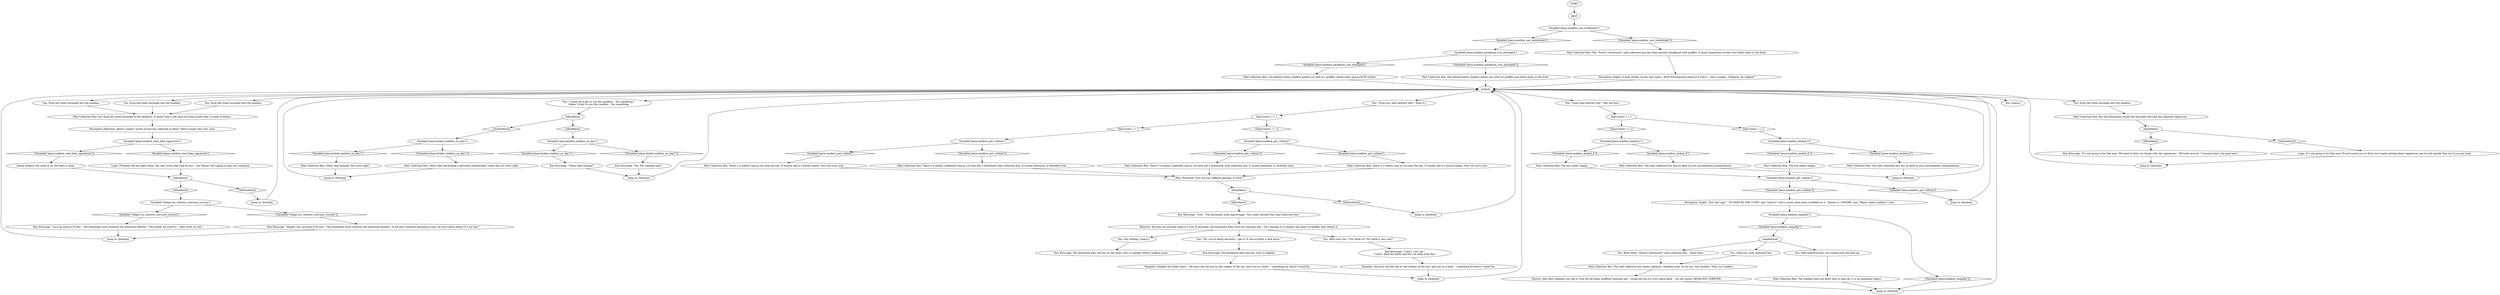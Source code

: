 # PLAZA / mailbox
# A mailbox on the plaza.
# ==================================================
digraph G {
	  0 [label="START"];
	  1 [label="input"];
	  2 [label="Kim Kitsuragi: \"I don't. Let's go.\"\n\"I don't. Mail the letter and let's be done with this.\""];
	  3 [label="Jump to: [boxhub]"];
	  4 [label="Pain Threshold: Your toe has suffered damage. It hurts!"];
	  5 [label="You: I feel you, mail collection box."];
	  6 [label="You: \"Oh, you're being sarcastic. I get it. It was actually a dick move.\""];
	  7 [label="Empathy: Dodged the bullet there... He must see the box as the weaker of the two, and you as a bully -- something he doesn't stand for."];
	  8 [label="Empathy: He must see the box as the weaker of the two, and you as a bully -- something he doesn't stand for."];
	  9 [label="Mail Collection Box: Other than kicking? You were right!"];
	  10 [label="Jump to: [boxhub]"];
	  11 [label="Kim Kitsuragi: \"It's not going to be that easy. We need to dirty our hands with the signatures.\" He looks around. \"I assume that's the goal here.\""];
	  12 [label="Mail Collection Box: You drop the white envelope in the darkness. It lands with a soft thud on what sounds like a couple of letters."];
	  13 [label="Variable[\"plaza.mailbox_kicked_it\"]"];
	  14 [label="Variable[\"plaza.mailbox_kicked_it\"]", shape=diamond];
	  15 [label="!(Variable[\"plaza.mailbox_kicked_it\"])", shape=diamond];
	  16 [label="Kim Kitsuragi: \"Alright, let's go back to Evrart.\" The lieutenant turns towards the industrial harbour. \"If we don't mention anything to him, he won't know before it's too late.\""];
	  17 [label="You: Drop the white envelope into the mailbox."];
	  19 [label="Kim Kitsuragi: The lieutenant pats the box on the head, ever so slightly, before walking away."];
	  20 [label="Jump to: [boxhub]"];
	  21 [label="You: Drop the white envelope into the mailbox."];
	  22 [label="You: [Leave.]"];
	  23 [label="Variable[\"plaza.kicked_mailbox_on_day1\"]"];
	  24 [label="Variable[\"plaza.kicked_mailbox_on_day1\"]", shape=diamond];
	  25 [label="!(Variable[\"plaza.kicked_mailbox_on_day1\"])", shape=diamond];
	  26 [label="Perception (Hearing): About a week's worth of mail has collected in there. They'll empty this very soon."];
	  27 [label="Variable[\"village.ww_rhetoric_convince_success\"]"];
	  28 [label="Variable[\"village.ww_rhetoric_convince_success\"]", shape=diamond];
	  29 [label="!(Variable[\"village.ww_rhetoric_convince_success\"])", shape=diamond];
	  30 [label="You: Drop the white envelope into the mailbox."];
	  31 [label="Variable[\"plaza.mailbox_kicked_it\"]"];
	  32 [label="Variable[\"plaza.mailbox_kicked_it\"]", shape=diamond];
	  33 [label="!(Variable[\"plaza.mailbox_kicked_it\"])", shape=diamond];
	  34 [label="Jump to: [boxhub]"];
	  35 [label="Inland Empire: For good or ill, the deed is done."];
	  36 [label="You: \"Good mail delivery box.\" (Pat the box.)"];
	  37 [label="You: Mail collection box, you should man the fuck up."];
	  38 [label="Mail Collection Box: The mail collection box has no faith in your psychopathic manipulations."];
	  39 [label="IsKimHere()"];
	  40 [label="IsKimHere()", shape=diamond];
	  41 [label="!(IsKimHere())", shape=diamond];
	  42 [label="Mail Collection Box: The dented yellow mailbox greets you with it's graffito and bullet holes in the front."];
	  43 [label="Mail Collection Box: Other than developing a personal relationship? Looks like you were right."];
	  44 [label="You: \"Fuck you, mail delivery box!\" (Kick it.)"];
	  45 [label="Variable[\"plaza.mailbox_empathy\"]"];
	  46 [label="Variable[\"plaza.mailbox_empathy\"]", shape=diamond];
	  47 [label="!(Variable[\"plaza.mailbox_empathy\"])", shape=diamond];
	  48 [label="You: Been there, *Poste L'Aventurier* mail collection box... been there."];
	  49 [label="Kim Kitsuragi: The lieutenant pats the box, ever so slightly."];
	  50 [label="Variable[\"plaza.mailbox_peception_rcm_emergent\"]"];
	  51 [label="Variable[\"plaza.mailbox_peception_rcm_emergent\"]", shape=diamond];
	  52 [label="!(Variable[\"plaza.mailbox_peception_rcm_emergent\"])", shape=diamond];
	  53 [label="IsKimHere()"];
	  54 [label="IsKimHere()", shape=diamond];
	  55 [label="!(IsKimHere())", shape=diamond];
	  56 [label="Mail Collection Box: The mail collection box has no faith in your psychopathic manipulations."];
	  57 [label="DayCount() == 1"];
	  58 [label="DayCount() == 1", shape=diamond];
	  59 [label="!(DayCount() == 1)", shape=diamond];
	  60 [label="IsKimHere()"];
	  61 [label="IsKimHere()", shape=diamond];
	  62 [label="!(IsKimHere())", shape=diamond];
	  63 [label="Variable[\"plaza.kicked_mailbox_on_day1\"]"];
	  64 [label="Variable[\"plaza.kicked_mailbox_on_day1\"]", shape=diamond];
	  65 [label="!(Variable[\"plaza.kicked_mailbox_on_day1\"])", shape=diamond];
	  66 [label="Perception (Sight): A faint sticker on the side reads: \"RCM Emergencies Desk no 8-100-2\", with a slogan: \"Mankind, be vigilant!\""];
	  67 [label="Jump to: [boxhub]"];
	  68 [label="Jump to: [boxhub]"];
	  69 [label="Perception (Sight): \"Eat shit, pig!\", \"FUCKED BY THE CUNN\" and \"Saint-G\" with a crown have been scribbled on it. \"Jennie is a WHORE\" and \"*Baise cette* mailbox!\" also."];
	  70 [label="Variable[\"plaza.mailbox_got_volition\"]"];
	  71 [label="Variable[\"plaza.mailbox_got_volition\"]", shape=diamond];
	  72 [label="!(Variable[\"plaza.mailbox_got_volition\"])", shape=diamond];
	  73 [label="You: Drop the white envelope into the mailbox."];
	  74 [label="Mail Collection Box: This \"Poste L'Aventurier\" mail collection box has been heavily vandalized with graffito. A closer inspection reveals two bullet holes in the front."];
	  75 [label="Rhetoric: He does not actually think it's cool. If anything, the lieutenant feels sorry for the poor box -- he's leaning in to inspect the layers of graffito that deface it."];
	  76 [label="You: (Rub your toe.) \"You think so? You think it was cool?\""];
	  77 [label="Logic: It's not going to be that easy. Evrart wants you to dirty your hands getting these signatures and he will quickly find out if you just mail."];
	  78 [label="boxhub"];
	  79 [label="empathyhub"];
	  80 [label="Variable[\"plaza.mailbox_got_volition\"]"];
	  81 [label="Variable[\"plaza.mailbox_got_volition\"]", shape=diamond];
	  82 [label="!(Variable[\"plaza.mailbox_got_volition\"])", shape=diamond];
	  83 [label="Jump to: [boxhub]"];
	  84 [label="Jump to: [boxhub]"];
	  85 [label="Mail Collection Box: The box seems happy."];
	  86 [label="Jump to: [boxhub]"];
	  87 [label="Kim Kitsuragi: \"Cool.\" The lieutenant nods approvingly. \"You really showed that mail collection box.\""];
	  88 [label="Mail Collection Box: The dented yellow mailbox greets you with it's graffito, bullet holes and an RCM sticker."];
	  89 [label="Kim Kitsuragi: \"Other than kicking?\""];
	  90 [label="IsKimHere()"];
	  91 [label="IsKimHere()", shape=diamond];
	  92 [label="!(IsKimHere())", shape=diamond];
	  93 [label="Mail Collection Box: But the documents inside the envelope still lack the required signatures..."];
	  94 [label="You: \"I knew we'd get to use this mailbox -- for something.\"\nI knew I'd get to use this mailbox -- for something."];
	  95 [label="Mail Collection Box: There is a hollow, saddened ring as you kick the L'Aventurier mail collection box. It sounds betrayed, in disbelief even."];
	  96 [label="Mail Collection Box: There is a hollow ring as you kick the box. It sounds like it's mostly empty. Your toe hurts now."];
	  97 [label="Jump to: [boxhub]"];
	  98 [label="Kim Kitsuragi: \"Yes. For sending mail.\""];
	  99 [label="Mail Collection Box: There is a hollow ring as you kick the box. It sounds like it's mostly empty. Your toe hurts now."];
	  100 [label="Mail Collection Box: The mail collection box seems cathartic, thankful even. So do you. You shudder. Then you swallow."];
	  101 [label="Mail Collection Box: The mailbox does not know how to man up, it is an inanimate object."];
	  102 [label="Variable[\"plaza.mailbox_got_volition\"]"];
	  103 [label="Variable[\"plaza.mailbox_got_volition\"]", shape=diamond];
	  104 [label="!(Variable[\"plaza.mailbox_got_volition\"])", shape=diamond];
	  105 [label="Mail Collection Box: There is a hollow, saddened ring as you kick the L'Aventurier mail collection box. It sounds betrayed, in disbelief even."];
	  106 [label="Kim Kitsuragi: \"Let's go back to Evrart.\" The lieutenant turns towards the industrial harbour. \"This better be worth it -- after what we did.\""];
	  107 [label="Logic: Probably did the right thing. You can't trust that slug Evrart -- you *know* he's going to play you somehow."];
	  108 [label="You: Say nothing. [Leave.]"];
	  109 [label="Variable[\"plaza.mailbox_saw_bulletholes\"]"];
	  110 [label="Variable[\"plaza.mailbox_saw_bulletholes\"]", shape=diamond];
	  111 [label="!(Variable[\"plaza.mailbox_saw_bulletholes\"])", shape=diamond];
	  112 [label="DayCount() == 1"];
	  113 [label="DayCount() == 1", shape=diamond];
	  114 [label="!(DayCount() == 1)", shape=diamond];
	  115 [label="Variable[\"plaza.mailbox_sent_fake_signatures\"]"];
	  116 [label="Variable[\"plaza.mailbox_sent_fake_signatures\"]", shape=diamond];
	  117 [label="!(Variable[\"plaza.mailbox_sent_fake_signatures\"])", shape=diamond];
	  118 [label="Shivers: And then suddenly you see it: over all the other graffitos someone has -- using the tip of a very sharp knife -- cut the words: REVACHOL FOREVER."];
	  119 [label="Mail Collection Box: The box seems happy."];
	  0 -> 1
	  1 -> 109
	  2 -> 8
	  3 -> 78
	  4 -> 39
	  5 -> 100
	  6 -> 49
	  7 -> 20
	  8 -> 20
	  9 -> 10
	  10 -> 78
	  11 -> 84
	  12 -> 26
	  13 -> 14
	  13 -> 15
	  14 -> 38
	  15 -> 85
	  16 -> 3
	  17 -> 12
	  20 -> 78
	  21 -> 12
	  23 -> 24
	  23 -> 25
	  24 -> 9
	  25 -> 43
	  26 -> 115
	  27 -> 28
	  27 -> 29
	  28 -> 106
	  29 -> 16
	  30 -> 12
	  31 -> 32
	  31 -> 33
	  32 -> 56
	  33 -> 119
	  34 -> 78
	  35 -> 60
	  36 -> 57
	  37 -> 101
	  38 -> 68
	  39 -> 40
	  39 -> 41
	  40 -> 87
	  41 -> 67
	  42 -> 78
	  43 -> 10
	  44 -> 112
	  45 -> 46
	  45 -> 47
	  46 -> 79
	  47 -> 86
	  48 -> 100
	  49 -> 7
	  50 -> 51
	  50 -> 52
	  51 -> 88
	  52 -> 42
	  53 -> 54
	  53 -> 55
	  54 -> 63
	  55 -> 23
	  56 -> 68
	  57 -> 58
	  57 -> 59
	  58 -> 13
	  59 -> 31
	  60 -> 61
	  60 -> 62
	  61 -> 27
	  62 -> 97
	  63 -> 64
	  63 -> 65
	  64 -> 89
	  65 -> 98
	  66 -> 78
	  67 -> 78
	  68 -> 78
	  69 -> 45
	  70 -> 72
	  70 -> 71
	  71 -> 96
	  72 -> 95
	  73 -> 93
	  74 -> 66
	  75 -> 108
	  75 -> 76
	  75 -> 6
	  76 -> 2
	  77 -> 84
	  78 -> 36
	  78 -> 73
	  78 -> 44
	  78 -> 17
	  78 -> 21
	  78 -> 22
	  78 -> 30
	  78 -> 94
	  79 -> 48
	  79 -> 37
	  79 -> 5
	  80 -> 81
	  80 -> 82
	  81 -> 83
	  82 -> 69
	  83 -> 78
	  84 -> 78
	  85 -> 80
	  86 -> 78
	  87 -> 75
	  88 -> 78
	  89 -> 34
	  90 -> 91
	  90 -> 92
	  91 -> 11
	  92 -> 77
	  93 -> 90
	  94 -> 53
	  95 -> 4
	  96 -> 4
	  97 -> 78
	  98 -> 34
	  99 -> 4
	  100 -> 118
	  101 -> 86
	  102 -> 104
	  102 -> 103
	  103 -> 99
	  104 -> 105
	  105 -> 4
	  106 -> 3
	  107 -> 60
	  108 -> 19
	  109 -> 110
	  109 -> 111
	  110 -> 50
	  111 -> 74
	  112 -> 113
	  112 -> 114
	  113 -> 102
	  114 -> 70
	  115 -> 116
	  115 -> 117
	  116 -> 107
	  117 -> 35
	  118 -> 86
	  119 -> 80
}

